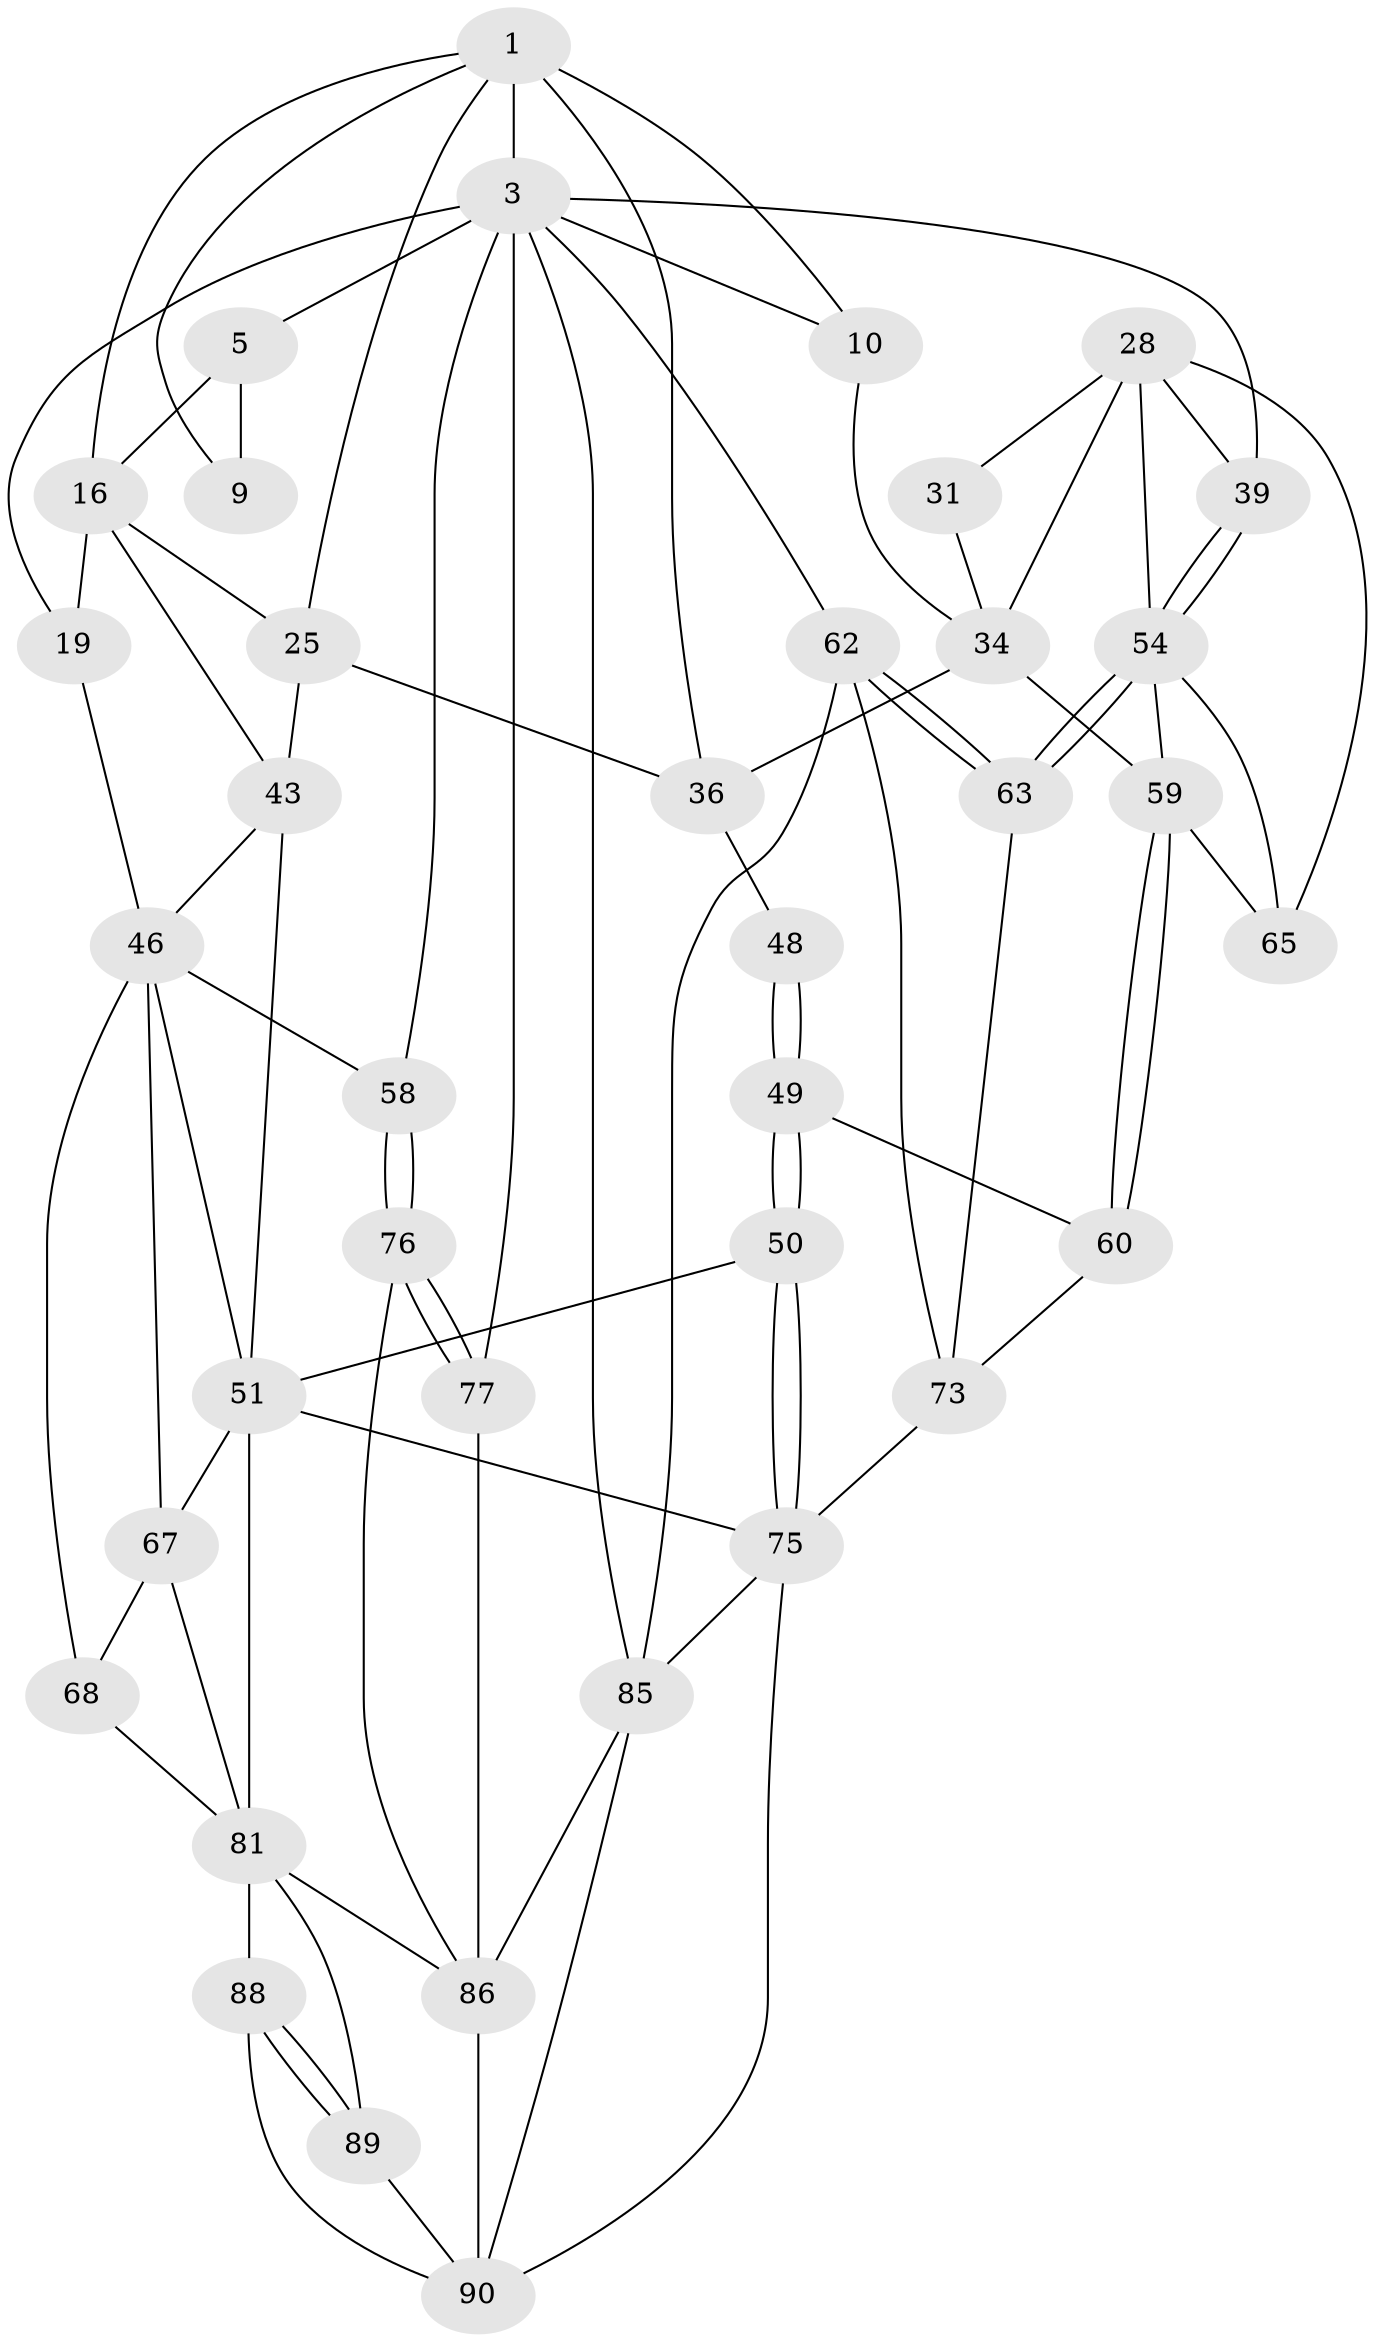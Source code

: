 // original degree distribution, {3: 0.041666666666666664, 4: 0.1875, 6: 0.20833333333333334, 5: 0.5625}
// Generated by graph-tools (version 1.1) at 2025/21/03/04/25 18:21:32]
// undirected, 38 vertices, 86 edges
graph export_dot {
graph [start="1"]
  node [color=gray90,style=filled];
  1 [pos="+0.44172838414650334+0",super="+2+7"];
  3 [pos="+1+0",super="+4+61+13"];
  5 [pos="+0+0",super="+14+6"];
  9 [pos="+0.27276648994283803+0.17242622849614475"];
  10 [pos="+0.6771840755061732+0.09949139707866253",super="+11"];
  16 [pos="+0.2067082108413056+0.30839491460333157",super="+17"];
  19 [pos="+0+0.4260041722697141",super="+23"];
  25 [pos="+0.3279116987784716+0.320346482027173",super="+26+38"];
  28 [pos="+0.759028329069063+0.368693314217846",super="+32+29"];
  31 [pos="+0.7288523419719225+0.3013478162465633"];
  34 [pos="+0.6858684941154293+0.5178306680338167",super="+35+40"];
  36 [pos="+0.5492363916531421+0.2666146653965894",super="+37+41"];
  39 [pos="+1+0.13656986091247872"];
  43 [pos="+0.26698962528056097+0.5084379311913753",super="+44"];
  46 [pos="+0.1226744365142459+0.5775413292063102",super="+47+64"];
  48 [pos="+0.43989402313486886+0.5055164923732948"];
  49 [pos="+0.43741710877172457+0.5274697675361523"];
  50 [pos="+0.36502846478188994+0.6481307247823269"];
  51 [pos="+0.35745601241040087+0.6497347202574151",super="+52+69"];
  54 [pos="+1+0.8666192929903466",super="+55"];
  58 [pos="+0+0.6978849302831739"];
  59 [pos="+0.6206343436775458+0.604170191562547",super="+66"];
  60 [pos="+0.6084485882325654+0.6204878727911731"];
  62 [pos="+1+0.9531181814583007",super="+84"];
  63 [pos="+1+0.8830528984301316",super="+72"];
  65 [pos="+0.7865812444175064+0.6249922041370247"];
  67 [pos="+0.1475843124720031+0.6972936038096401",super="+70"];
  68 [pos="+0.08628209664911757+0.731338563782581"];
  73 [pos="+0.7357703143134012+0.7566117050966064",super="+74"];
  75 [pos="+0.5472993528834371+0.7320317286972581",super="+78"];
  76 [pos="+0+0.7453140267862327"];
  77 [pos="+0+1"];
  81 [pos="+0.2756016594406512+0.7771396731302598",super="+82+87"];
  85 [pos="+0.670822280158292+0.9203009596701759",super="+94"];
  86 [pos="+0.14343149874021557+0.9091837607647848",super="+93"];
  88 [pos="+0.34578804904913885+0.9076975000508319"];
  89 [pos="+0.28559155841248896+0.8928593244683881"];
  90 [pos="+0.4629590054969434+1",super="+91"];
  1 -- 10 [weight=2];
  1 -- 3;
  1 -- 16;
  1 -- 36;
  1 -- 9;
  1 -- 25;
  3 -- 19;
  3 -- 5;
  3 -- 58;
  3 -- 77 [weight=2];
  3 -- 62;
  3 -- 10;
  3 -- 39;
  3 -- 85;
  5 -- 9;
  5 -- 16;
  10 -- 34;
  16 -- 19 [weight=2];
  16 -- 25 [weight=2];
  16 -- 43;
  19 -- 46;
  25 -- 43 [weight=2];
  25 -- 36;
  28 -- 65;
  28 -- 34;
  28 -- 39;
  28 -- 31;
  28 -- 54;
  31 -- 34;
  34 -- 59;
  34 -- 36;
  36 -- 48 [weight=2];
  39 -- 54;
  39 -- 54;
  43 -- 46;
  43 -- 51;
  46 -- 58;
  46 -- 68;
  46 -- 67;
  46 -- 51;
  48 -- 49;
  48 -- 49;
  49 -- 50;
  49 -- 50;
  49 -- 60;
  50 -- 51;
  50 -- 75;
  50 -- 75;
  51 -- 81;
  51 -- 75;
  51 -- 67;
  54 -- 63 [weight=2];
  54 -- 63;
  54 -- 65;
  54 -- 59;
  58 -- 76;
  58 -- 76;
  59 -- 60;
  59 -- 60;
  59 -- 65;
  60 -- 73;
  62 -- 63;
  62 -- 63;
  62 -- 73;
  62 -- 85;
  63 -- 73;
  67 -- 68;
  67 -- 81;
  68 -- 81;
  73 -- 75;
  75 -- 90;
  75 -- 85;
  76 -- 77;
  76 -- 77;
  76 -- 86;
  77 -- 86;
  81 -- 89;
  81 -- 86;
  81 -- 88;
  85 -- 90;
  85 -- 86;
  86 -- 90;
  88 -- 89;
  88 -- 89;
  88 -- 90;
  89 -- 90;
}

